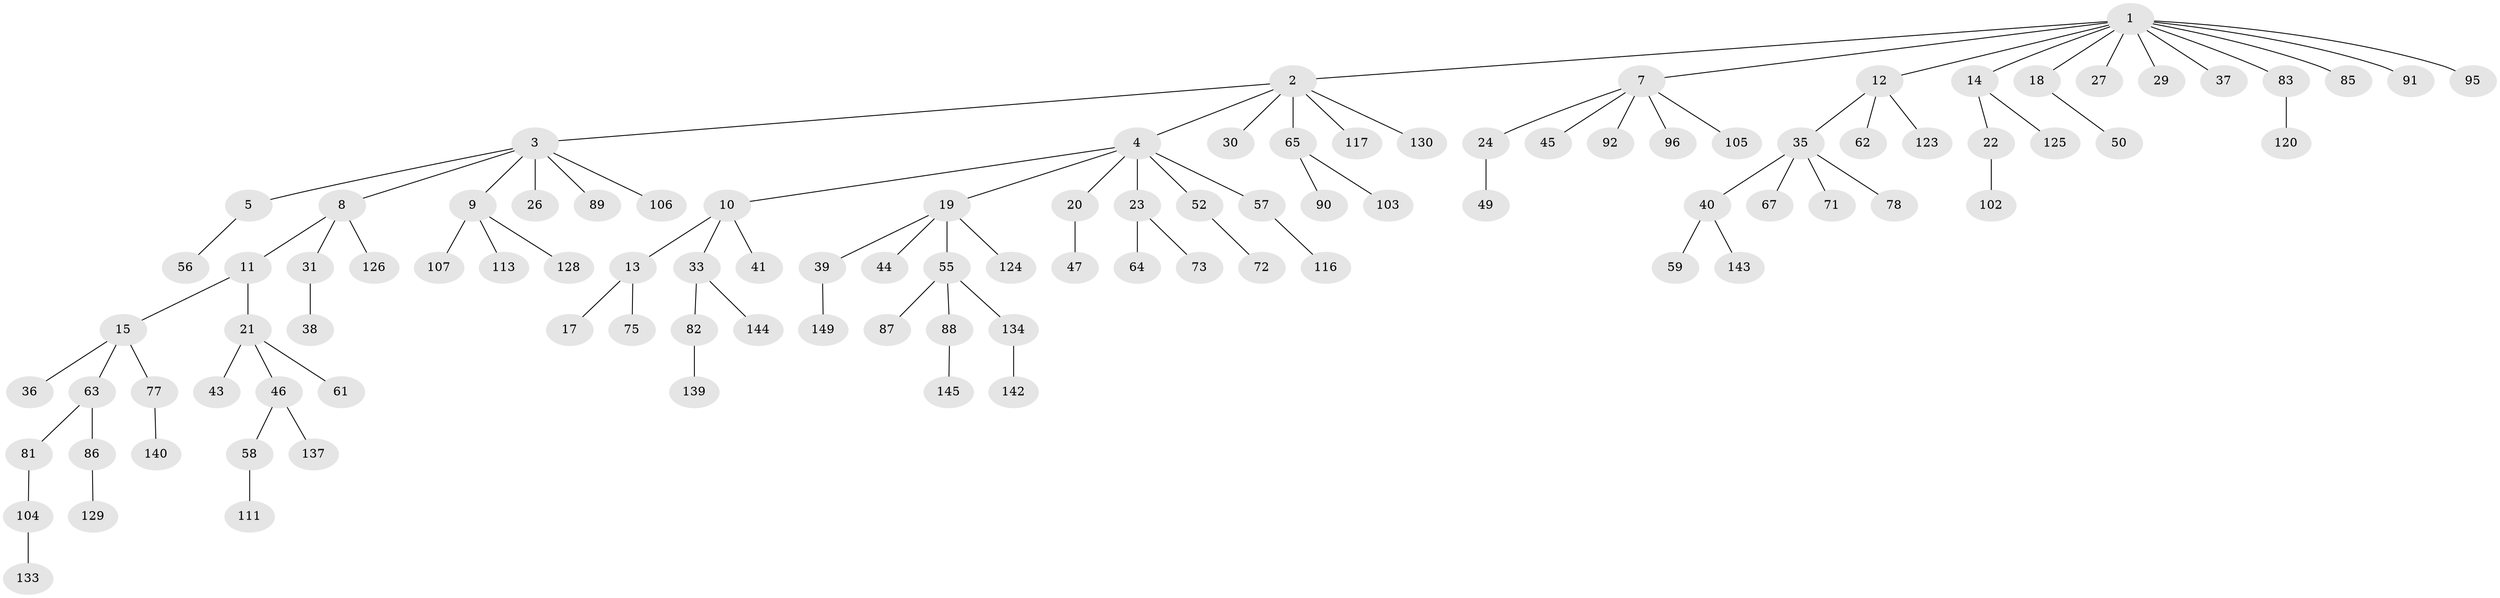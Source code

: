 // original degree distribution, {9: 0.006711409395973154, 5: 0.026845637583892617, 7: 0.013422818791946308, 2: 0.2483221476510067, 4: 0.10067114093959731, 3: 0.08053691275167785, 1: 0.5167785234899329, 6: 0.006711409395973154}
// Generated by graph-tools (version 1.1) at 2025/11/02/27/25 16:11:26]
// undirected, 101 vertices, 100 edges
graph export_dot {
graph [start="1"]
  node [color=gray90,style=filled];
  1 [super="+16"];
  2 [super="+60"];
  3 [super="+66"];
  4 [super="+6"];
  5;
  7 [super="+25"];
  8 [super="+135"];
  9 [super="+84"];
  10;
  11 [super="+54"];
  12 [super="+28"];
  13 [super="+101"];
  14 [super="+136"];
  15 [super="+48"];
  17 [super="+98"];
  18 [super="+114"];
  19 [super="+34"];
  20;
  21;
  22 [super="+80"];
  23 [super="+99"];
  24 [super="+109"];
  26 [super="+112"];
  27 [super="+148"];
  29;
  30 [super="+32"];
  31 [super="+132"];
  33 [super="+42"];
  35 [super="+69"];
  36;
  37;
  38 [super="+146"];
  39 [super="+51"];
  40 [super="+68"];
  41;
  43 [super="+76"];
  44;
  45;
  46 [super="+110"];
  47 [super="+74"];
  49 [super="+121"];
  50;
  52 [super="+53"];
  55 [super="+115"];
  56;
  57 [super="+70"];
  58 [super="+100"];
  59;
  61;
  62 [super="+97"];
  63 [super="+79"];
  64;
  65 [super="+127"];
  67;
  71;
  72;
  73 [super="+118"];
  75 [super="+141"];
  77;
  78;
  81;
  82;
  83 [super="+108"];
  85;
  86 [super="+93"];
  87;
  88 [super="+94"];
  89;
  90;
  91;
  92;
  95 [super="+138"];
  96;
  102;
  103;
  104 [super="+147"];
  105;
  106 [super="+119"];
  107;
  111 [super="+122"];
  113;
  116;
  117;
  120;
  123;
  124;
  125;
  126 [super="+131"];
  128;
  129;
  130;
  133;
  134;
  137;
  139;
  140;
  142;
  143;
  144;
  145;
  149;
  1 -- 2;
  1 -- 7;
  1 -- 12;
  1 -- 14;
  1 -- 18;
  1 -- 29;
  1 -- 91;
  1 -- 95;
  1 -- 83;
  1 -- 85;
  1 -- 37;
  1 -- 27;
  2 -- 3;
  2 -- 4;
  2 -- 30;
  2 -- 65;
  2 -- 117;
  2 -- 130;
  3 -- 5;
  3 -- 8;
  3 -- 9;
  3 -- 26;
  3 -- 89;
  3 -- 106;
  4 -- 19;
  4 -- 20;
  4 -- 52;
  4 -- 57;
  4 -- 10;
  4 -- 23;
  5 -- 56;
  7 -- 24;
  7 -- 45;
  7 -- 92;
  7 -- 96;
  7 -- 105;
  8 -- 11;
  8 -- 31;
  8 -- 126;
  9 -- 107;
  9 -- 128;
  9 -- 113;
  10 -- 13;
  10 -- 33;
  10 -- 41;
  11 -- 15;
  11 -- 21;
  12 -- 35;
  12 -- 123;
  12 -- 62;
  13 -- 17;
  13 -- 75;
  14 -- 22;
  14 -- 125;
  15 -- 36;
  15 -- 63;
  15 -- 77;
  18 -- 50;
  19 -- 39;
  19 -- 124;
  19 -- 44;
  19 -- 55;
  20 -- 47;
  21 -- 43;
  21 -- 46;
  21 -- 61;
  22 -- 102;
  23 -- 64;
  23 -- 73;
  24 -- 49;
  31 -- 38;
  33 -- 82;
  33 -- 144;
  35 -- 40;
  35 -- 67;
  35 -- 71;
  35 -- 78;
  39 -- 149;
  40 -- 59;
  40 -- 143;
  46 -- 58;
  46 -- 137;
  52 -- 72;
  55 -- 87;
  55 -- 88;
  55 -- 134;
  57 -- 116;
  58 -- 111;
  63 -- 81;
  63 -- 86;
  65 -- 90;
  65 -- 103;
  77 -- 140;
  81 -- 104;
  82 -- 139;
  83 -- 120;
  86 -- 129;
  88 -- 145;
  104 -- 133;
  134 -- 142;
}

